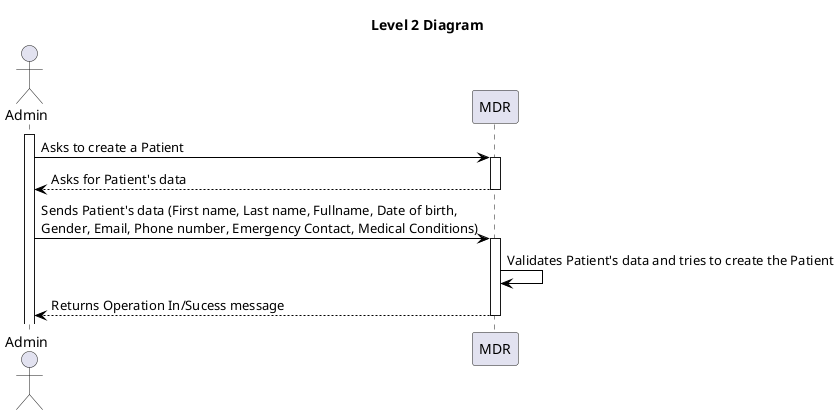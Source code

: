 @startuml level_2

title Level 2 Diagram

hide empty members
'skinparam Linetype ortho

skinparam class {
    BackgroundColor<<valueObject>> #D6EAF8
    BackgroundColor<<root>> #FDEBD0
    BackgroundColor<<service>> #D1F2EB
    BackgroundColor #FEF9E7
    ArrowColor Black
}

skinparam package {
    BackgroundColor #EBF5FB
}

actor Admin as A
participant "MDR" as Backoffice


activate A
A -> Backoffice: Asks to create a Patient
activate Backoffice
Backoffice --> A: Asks for Patient's data
deactivate Backoffice
A -> Backoffice: Sends Patient's data (First name, Last name, Fullname, Date of birth, \nGender, Email, Phone number, Emergency Contact, Medical Conditions)
activate Backoffice
Backoffice -> Backoffice: Validates Patient's data and tries to create the Patient
Backoffice --> A: Returns Operation In/Sucess message
deactivate Backoffice


@enduml